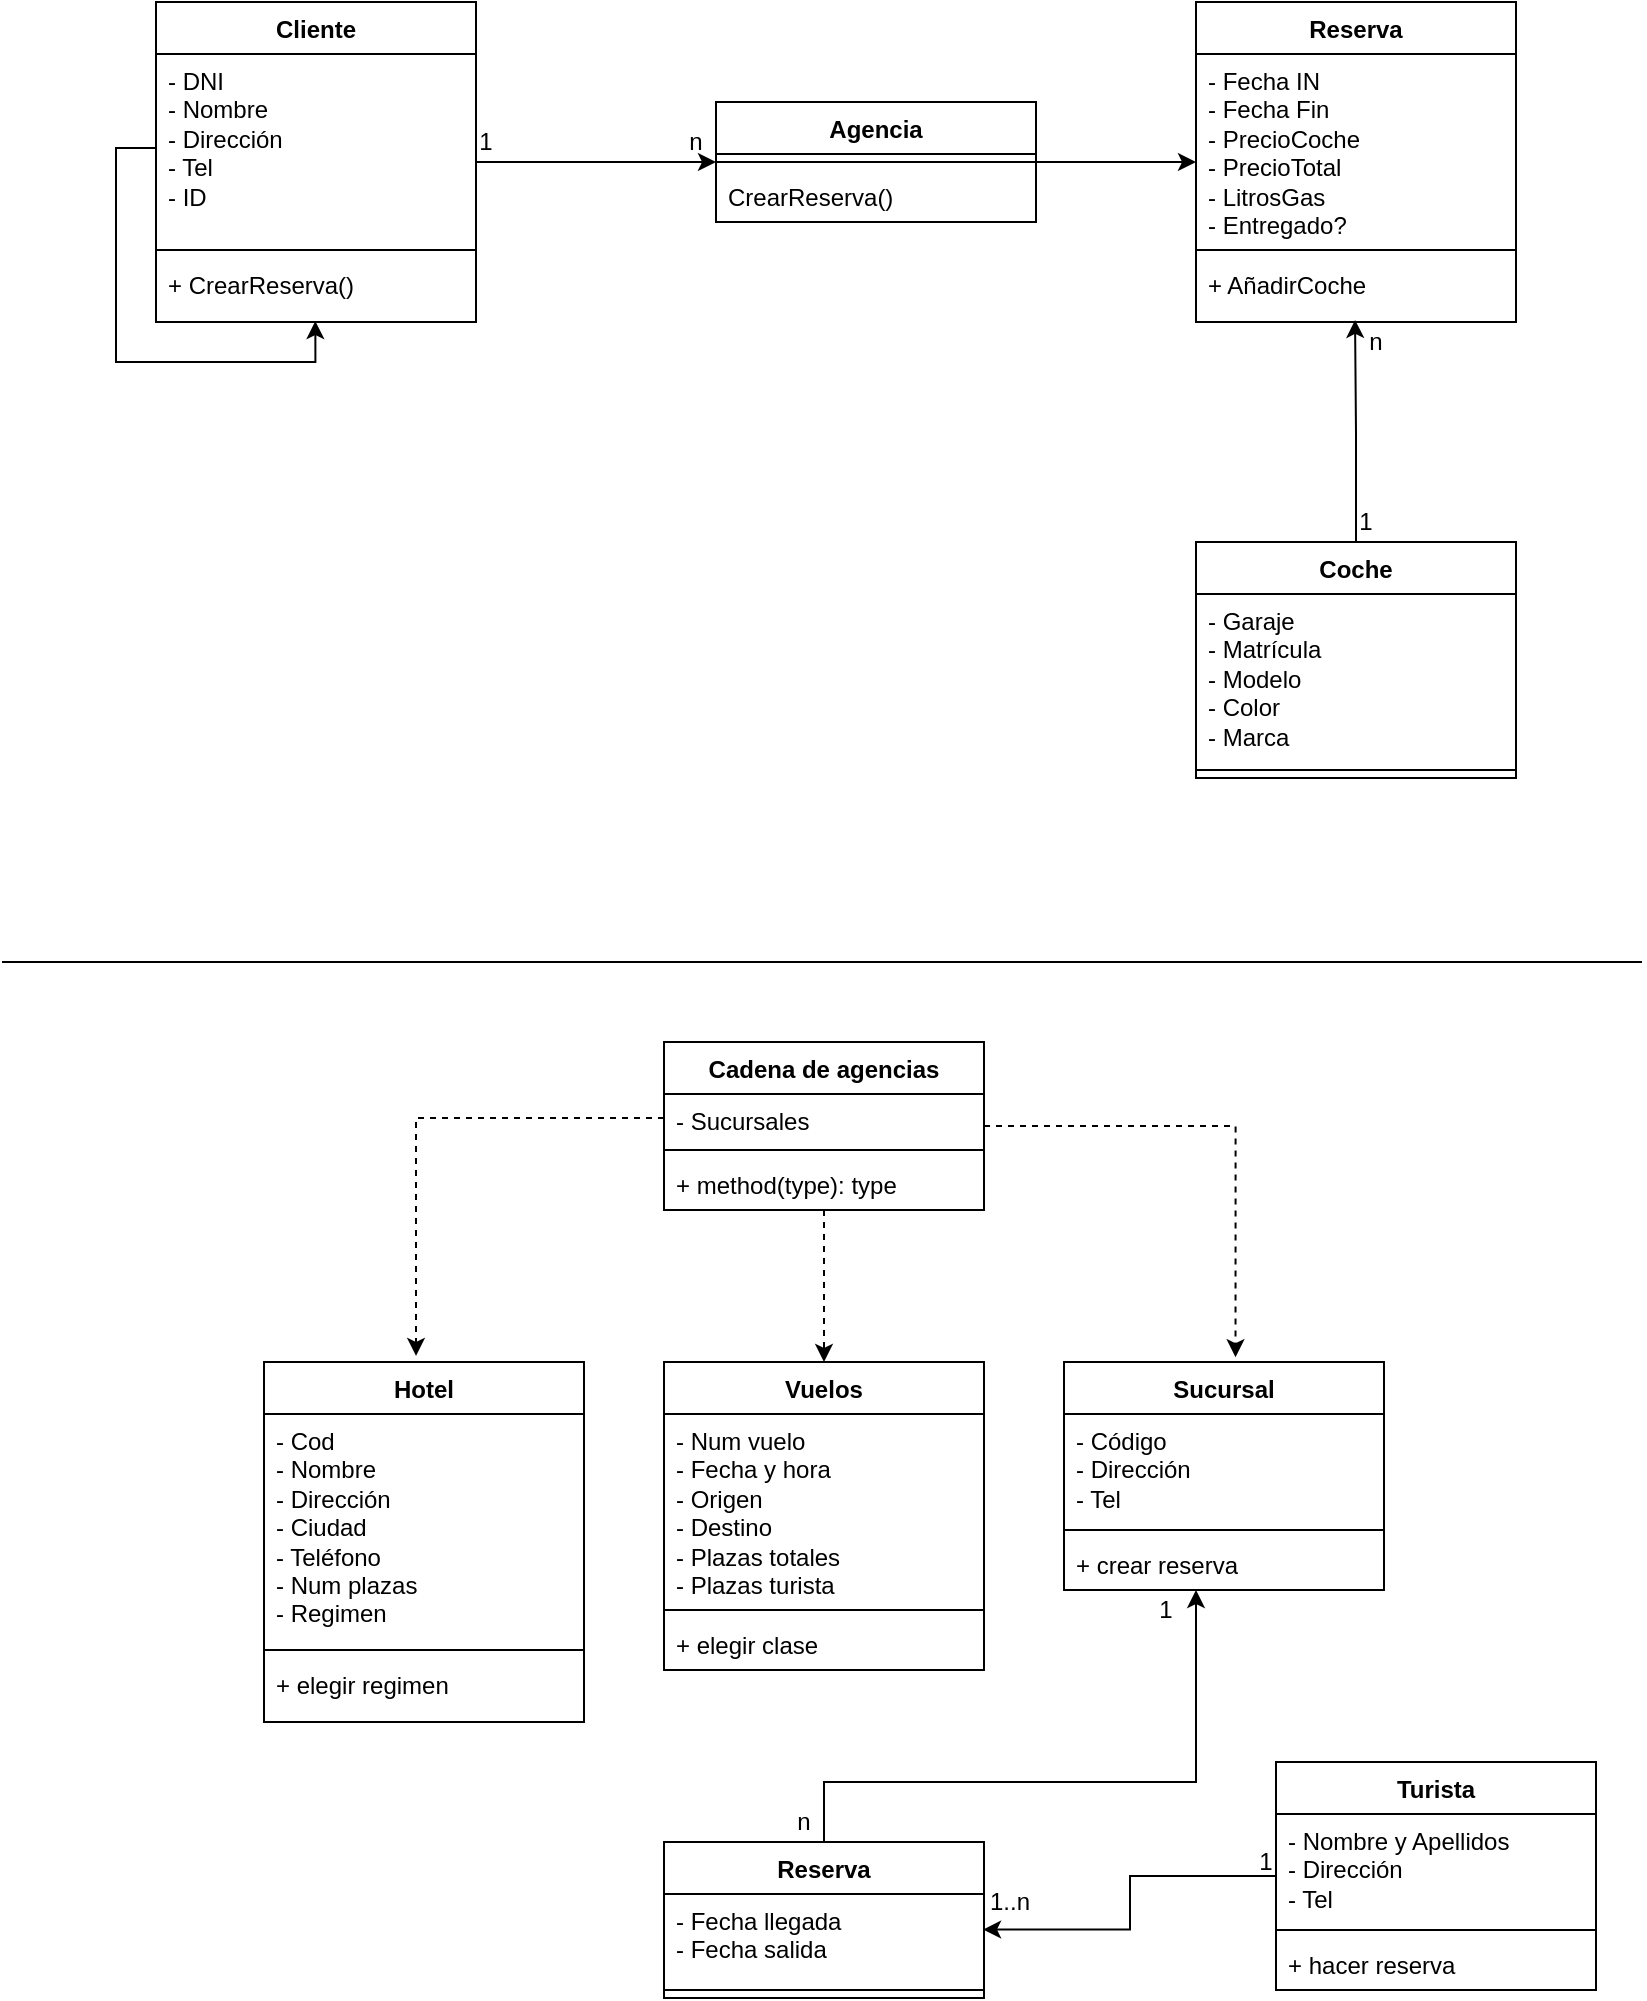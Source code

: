 <mxfile version="21.0.2" type="device"><diagram id="C5RBs43oDa-KdzZeNtuy" name="Page-1"><mxGraphModel dx="821" dy="790" grid="1" gridSize="10" guides="1" tooltips="1" connect="1" arrows="1" fold="1" page="1" pageScale="1" pageWidth="827" pageHeight="1169" math="0" shadow="0"><root><mxCell id="WIyWlLk6GJQsqaUBKTNV-0"/><mxCell id="WIyWlLk6GJQsqaUBKTNV-1" parent="WIyWlLk6GJQsqaUBKTNV-0"/><mxCell id="6aEMAOPRPcRaN6U3KSzD-0" value="Cliente" style="swimlane;fontStyle=1;align=center;verticalAlign=top;childLayout=stackLayout;horizontal=1;startSize=26;horizontalStack=0;resizeParent=1;resizeParentMax=0;resizeLast=0;collapsible=1;marginBottom=0;whiteSpace=wrap;html=1;" vertex="1" parent="WIyWlLk6GJQsqaUBKTNV-1"><mxGeometry x="80" y="40" width="160" height="160" as="geometry"/></mxCell><mxCell id="6aEMAOPRPcRaN6U3KSzD-25" style="edgeStyle=orthogonalEdgeStyle;rounded=0;orthogonalLoop=1;jettySize=auto;html=1;entryX=0.498;entryY=0.986;entryDx=0;entryDy=0;entryPerimeter=0;" edge="1" parent="6aEMAOPRPcRaN6U3KSzD-0" source="6aEMAOPRPcRaN6U3KSzD-1" target="6aEMAOPRPcRaN6U3KSzD-3"><mxGeometry relative="1" as="geometry"/></mxCell><mxCell id="6aEMAOPRPcRaN6U3KSzD-1" value="- DNI&lt;br&gt;- Nombre&lt;br&gt;- Dirección&lt;br&gt;- Tel&lt;br&gt;- ID" style="text;strokeColor=none;fillColor=none;align=left;verticalAlign=top;spacingLeft=4;spacingRight=4;overflow=hidden;rotatable=0;points=[[0,0.5],[1,0.5]];portConstraint=eastwest;whiteSpace=wrap;html=1;" vertex="1" parent="6aEMAOPRPcRaN6U3KSzD-0"><mxGeometry y="26" width="160" height="94" as="geometry"/></mxCell><mxCell id="6aEMAOPRPcRaN6U3KSzD-2" value="" style="line;strokeWidth=1;fillColor=none;align=left;verticalAlign=middle;spacingTop=-1;spacingLeft=3;spacingRight=3;rotatable=0;labelPosition=right;points=[];portConstraint=eastwest;strokeColor=inherit;" vertex="1" parent="6aEMAOPRPcRaN6U3KSzD-0"><mxGeometry y="120" width="160" height="8" as="geometry"/></mxCell><mxCell id="6aEMAOPRPcRaN6U3KSzD-3" value="+ CrearReserva()" style="text;strokeColor=none;fillColor=none;align=left;verticalAlign=top;spacingLeft=4;spacingRight=4;overflow=hidden;rotatable=0;points=[[0,0.5],[1,0.5]];portConstraint=eastwest;whiteSpace=wrap;html=1;" vertex="1" parent="6aEMAOPRPcRaN6U3KSzD-0"><mxGeometry y="128" width="160" height="32" as="geometry"/></mxCell><mxCell id="6aEMAOPRPcRaN6U3KSzD-4" value="Reserva" style="swimlane;fontStyle=1;align=center;verticalAlign=top;childLayout=stackLayout;horizontal=1;startSize=26;horizontalStack=0;resizeParent=1;resizeParentMax=0;resizeLast=0;collapsible=1;marginBottom=0;whiteSpace=wrap;html=1;" vertex="1" parent="WIyWlLk6GJQsqaUBKTNV-1"><mxGeometry x="600" y="40" width="160" height="160" as="geometry"/></mxCell><mxCell id="6aEMAOPRPcRaN6U3KSzD-5" value="- Fecha IN&lt;br&gt;- Fecha Fin&lt;br&gt;- PrecioCoche&lt;br&gt;- PrecioTotal&lt;br&gt;- LitrosGas&lt;br&gt;- Entregado?&lt;br&gt;" style="text;strokeColor=none;fillColor=none;align=left;verticalAlign=top;spacingLeft=4;spacingRight=4;overflow=hidden;rotatable=0;points=[[0,0.5],[1,0.5]];portConstraint=eastwest;whiteSpace=wrap;html=1;" vertex="1" parent="6aEMAOPRPcRaN6U3KSzD-4"><mxGeometry y="26" width="160" height="94" as="geometry"/></mxCell><mxCell id="6aEMAOPRPcRaN6U3KSzD-6" value="" style="line;strokeWidth=1;fillColor=none;align=left;verticalAlign=middle;spacingTop=-1;spacingLeft=3;spacingRight=3;rotatable=0;labelPosition=right;points=[];portConstraint=eastwest;strokeColor=inherit;" vertex="1" parent="6aEMAOPRPcRaN6U3KSzD-4"><mxGeometry y="120" width="160" height="8" as="geometry"/></mxCell><mxCell id="6aEMAOPRPcRaN6U3KSzD-7" value="+ AñadirCoche" style="text;strokeColor=none;fillColor=none;align=left;verticalAlign=top;spacingLeft=4;spacingRight=4;overflow=hidden;rotatable=0;points=[[0,0.5],[1,0.5]];portConstraint=eastwest;whiteSpace=wrap;html=1;" vertex="1" parent="6aEMAOPRPcRaN6U3KSzD-4"><mxGeometry y="128" width="160" height="32" as="geometry"/></mxCell><mxCell id="6aEMAOPRPcRaN6U3KSzD-21" style="edgeStyle=orthogonalEdgeStyle;rounded=0;orthogonalLoop=1;jettySize=auto;html=1;entryX=0.497;entryY=0.968;entryDx=0;entryDy=0;entryPerimeter=0;" edge="1" parent="WIyWlLk6GJQsqaUBKTNV-1" source="6aEMAOPRPcRaN6U3KSzD-8" target="6aEMAOPRPcRaN6U3KSzD-7"><mxGeometry relative="1" as="geometry"/></mxCell><mxCell id="6aEMAOPRPcRaN6U3KSzD-8" value="Coche" style="swimlane;fontStyle=1;align=center;verticalAlign=top;childLayout=stackLayout;horizontal=1;startSize=26;horizontalStack=0;resizeParent=1;resizeParentMax=0;resizeLast=0;collapsible=1;marginBottom=0;whiteSpace=wrap;html=1;" vertex="1" parent="WIyWlLk6GJQsqaUBKTNV-1"><mxGeometry x="600" y="310" width="160" height="118" as="geometry"/></mxCell><mxCell id="6aEMAOPRPcRaN6U3KSzD-9" value="- Garaje&lt;br&gt;- Matrícula&lt;br&gt;- Modelo&lt;br&gt;- Color&lt;br&gt;- Marca" style="text;strokeColor=none;fillColor=none;align=left;verticalAlign=top;spacingLeft=4;spacingRight=4;overflow=hidden;rotatable=0;points=[[0,0.5],[1,0.5]];portConstraint=eastwest;whiteSpace=wrap;html=1;" vertex="1" parent="6aEMAOPRPcRaN6U3KSzD-8"><mxGeometry y="26" width="160" height="84" as="geometry"/></mxCell><mxCell id="6aEMAOPRPcRaN6U3KSzD-10" value="" style="line;strokeWidth=1;fillColor=none;align=left;verticalAlign=middle;spacingTop=-1;spacingLeft=3;spacingRight=3;rotatable=0;labelPosition=right;points=[];portConstraint=eastwest;strokeColor=inherit;" vertex="1" parent="6aEMAOPRPcRaN6U3KSzD-8"><mxGeometry y="110" width="160" height="8" as="geometry"/></mxCell><mxCell id="6aEMAOPRPcRaN6U3KSzD-12" value="Agencia" style="swimlane;fontStyle=1;align=center;verticalAlign=top;childLayout=stackLayout;horizontal=1;startSize=26;horizontalStack=0;resizeParent=1;resizeParentMax=0;resizeLast=0;collapsible=1;marginBottom=0;whiteSpace=wrap;html=1;" vertex="1" parent="WIyWlLk6GJQsqaUBKTNV-1"><mxGeometry x="360" y="90" width="160" height="60" as="geometry"/></mxCell><mxCell id="6aEMAOPRPcRaN6U3KSzD-14" value="" style="line;strokeWidth=1;fillColor=none;align=left;verticalAlign=middle;spacingTop=-1;spacingLeft=3;spacingRight=3;rotatable=0;labelPosition=right;points=[];portConstraint=eastwest;strokeColor=inherit;" vertex="1" parent="6aEMAOPRPcRaN6U3KSzD-12"><mxGeometry y="26" width="160" height="8" as="geometry"/></mxCell><mxCell id="6aEMAOPRPcRaN6U3KSzD-15" value="CrearReserva()" style="text;strokeColor=none;fillColor=none;align=left;verticalAlign=top;spacingLeft=4;spacingRight=4;overflow=hidden;rotatable=0;points=[[0,0.5],[1,0.5]];portConstraint=eastwest;whiteSpace=wrap;html=1;" vertex="1" parent="6aEMAOPRPcRaN6U3KSzD-12"><mxGeometry y="34" width="160" height="26" as="geometry"/></mxCell><mxCell id="6aEMAOPRPcRaN6U3KSzD-17" value="1" style="text;html=1;strokeColor=none;fillColor=none;align=center;verticalAlign=middle;whiteSpace=wrap;rounded=0;" vertex="1" parent="WIyWlLk6GJQsqaUBKTNV-1"><mxGeometry x="240" y="100" width="10" height="20" as="geometry"/></mxCell><mxCell id="6aEMAOPRPcRaN6U3KSzD-18" value="n" style="text;html=1;strokeColor=none;fillColor=none;align=center;verticalAlign=middle;whiteSpace=wrap;rounded=0;" vertex="1" parent="WIyWlLk6GJQsqaUBKTNV-1"><mxGeometry x="340" y="100" width="20" height="20" as="geometry"/></mxCell><mxCell id="6aEMAOPRPcRaN6U3KSzD-19" style="edgeStyle=orthogonalEdgeStyle;rounded=0;orthogonalLoop=1;jettySize=auto;html=1;entryX=0;entryY=0.5;entryDx=0;entryDy=0;" edge="1" parent="WIyWlLk6GJQsqaUBKTNV-1" source="6aEMAOPRPcRaN6U3KSzD-1" target="6aEMAOPRPcRaN6U3KSzD-12"><mxGeometry relative="1" as="geometry"><Array as="points"><mxPoint x="270" y="120"/><mxPoint x="270" y="120"/></Array></mxGeometry></mxCell><mxCell id="6aEMAOPRPcRaN6U3KSzD-20" style="edgeStyle=orthogonalEdgeStyle;rounded=0;orthogonalLoop=1;jettySize=auto;html=1;" edge="1" parent="WIyWlLk6GJQsqaUBKTNV-1" source="6aEMAOPRPcRaN6U3KSzD-14" target="6aEMAOPRPcRaN6U3KSzD-5"><mxGeometry relative="1" as="geometry"><Array as="points"><mxPoint x="580" y="120"/><mxPoint x="580" y="120"/></Array></mxGeometry></mxCell><mxCell id="6aEMAOPRPcRaN6U3KSzD-22" value="1" style="text;html=1;strokeColor=none;fillColor=none;align=center;verticalAlign=middle;whiteSpace=wrap;rounded=0;" vertex="1" parent="WIyWlLk6GJQsqaUBKTNV-1"><mxGeometry x="680" y="290" width="10" height="20" as="geometry"/></mxCell><mxCell id="6aEMAOPRPcRaN6U3KSzD-23" value="n" style="text;html=1;strokeColor=none;fillColor=none;align=center;verticalAlign=middle;whiteSpace=wrap;rounded=0;" vertex="1" parent="WIyWlLk6GJQsqaUBKTNV-1"><mxGeometry x="680" y="200" width="20" height="20" as="geometry"/></mxCell><mxCell id="6aEMAOPRPcRaN6U3KSzD-24" value="" style="endArrow=none;html=1;rounded=0;" edge="1" parent="WIyWlLk6GJQsqaUBKTNV-1"><mxGeometry width="50" height="50" relative="1" as="geometry"><mxPoint x="3" y="520" as="sourcePoint"/><mxPoint x="823" y="520" as="targetPoint"/></mxGeometry></mxCell><mxCell id="6aEMAOPRPcRaN6U3KSzD-52" style="edgeStyle=orthogonalEdgeStyle;rounded=0;orthogonalLoop=1;jettySize=auto;html=1;entryX=0.5;entryY=0;entryDx=0;entryDy=0;dashed=1;" edge="1" parent="WIyWlLk6GJQsqaUBKTNV-1" source="6aEMAOPRPcRaN6U3KSzD-26" target="6aEMAOPRPcRaN6U3KSzD-38"><mxGeometry relative="1" as="geometry"/></mxCell><mxCell id="6aEMAOPRPcRaN6U3KSzD-53" style="edgeStyle=orthogonalEdgeStyle;rounded=0;orthogonalLoop=1;jettySize=auto;html=1;entryX=0.536;entryY=-0.021;entryDx=0;entryDy=0;entryPerimeter=0;dashed=1;" edge="1" parent="WIyWlLk6GJQsqaUBKTNV-1" source="6aEMAOPRPcRaN6U3KSzD-26" target="6aEMAOPRPcRaN6U3KSzD-30"><mxGeometry relative="1" as="geometry"/></mxCell><mxCell id="6aEMAOPRPcRaN6U3KSzD-26" value="Cadena de agencias" style="swimlane;fontStyle=1;align=center;verticalAlign=top;childLayout=stackLayout;horizontal=1;startSize=26;horizontalStack=0;resizeParent=1;resizeParentMax=0;resizeLast=0;collapsible=1;marginBottom=0;whiteSpace=wrap;html=1;" vertex="1" parent="WIyWlLk6GJQsqaUBKTNV-1"><mxGeometry x="334" y="560" width="160" height="84" as="geometry"/></mxCell><mxCell id="6aEMAOPRPcRaN6U3KSzD-27" value="- Sucursales" style="text;strokeColor=none;fillColor=none;align=left;verticalAlign=top;spacingLeft=4;spacingRight=4;overflow=hidden;rotatable=0;points=[[0,0.5],[1,0.5]];portConstraint=eastwest;whiteSpace=wrap;html=1;" vertex="1" parent="6aEMAOPRPcRaN6U3KSzD-26"><mxGeometry y="26" width="160" height="24" as="geometry"/></mxCell><mxCell id="6aEMAOPRPcRaN6U3KSzD-28" value="" style="line;strokeWidth=1;fillColor=none;align=left;verticalAlign=middle;spacingTop=-1;spacingLeft=3;spacingRight=3;rotatable=0;labelPosition=right;points=[];portConstraint=eastwest;strokeColor=inherit;" vertex="1" parent="6aEMAOPRPcRaN6U3KSzD-26"><mxGeometry y="50" width="160" height="8" as="geometry"/></mxCell><mxCell id="6aEMAOPRPcRaN6U3KSzD-29" value="+ method(type): type" style="text;strokeColor=none;fillColor=none;align=left;verticalAlign=top;spacingLeft=4;spacingRight=4;overflow=hidden;rotatable=0;points=[[0,0.5],[1,0.5]];portConstraint=eastwest;whiteSpace=wrap;html=1;" vertex="1" parent="6aEMAOPRPcRaN6U3KSzD-26"><mxGeometry y="58" width="160" height="26" as="geometry"/></mxCell><mxCell id="6aEMAOPRPcRaN6U3KSzD-30" value="Sucursal" style="swimlane;fontStyle=1;align=center;verticalAlign=top;childLayout=stackLayout;horizontal=1;startSize=26;horizontalStack=0;resizeParent=1;resizeParentMax=0;resizeLast=0;collapsible=1;marginBottom=0;whiteSpace=wrap;html=1;" vertex="1" parent="WIyWlLk6GJQsqaUBKTNV-1"><mxGeometry x="534" y="720" width="160" height="114" as="geometry"/></mxCell><mxCell id="6aEMAOPRPcRaN6U3KSzD-31" value="- Código&lt;br&gt;- Dirección&lt;br&gt;- Tel" style="text;strokeColor=none;fillColor=none;align=left;verticalAlign=top;spacingLeft=4;spacingRight=4;overflow=hidden;rotatable=0;points=[[0,0.5],[1,0.5]];portConstraint=eastwest;whiteSpace=wrap;html=1;" vertex="1" parent="6aEMAOPRPcRaN6U3KSzD-30"><mxGeometry y="26" width="160" height="54" as="geometry"/></mxCell><mxCell id="6aEMAOPRPcRaN6U3KSzD-32" value="" style="line;strokeWidth=1;fillColor=none;align=left;verticalAlign=middle;spacingTop=-1;spacingLeft=3;spacingRight=3;rotatable=0;labelPosition=right;points=[];portConstraint=eastwest;strokeColor=inherit;" vertex="1" parent="6aEMAOPRPcRaN6U3KSzD-30"><mxGeometry y="80" width="160" height="8" as="geometry"/></mxCell><mxCell id="6aEMAOPRPcRaN6U3KSzD-33" value="+ crear reserva" style="text;strokeColor=none;fillColor=none;align=left;verticalAlign=top;spacingLeft=4;spacingRight=4;overflow=hidden;rotatable=0;points=[[0,0.5],[1,0.5]];portConstraint=eastwest;whiteSpace=wrap;html=1;" vertex="1" parent="6aEMAOPRPcRaN6U3KSzD-30"><mxGeometry y="88" width="160" height="26" as="geometry"/></mxCell><mxCell id="6aEMAOPRPcRaN6U3KSzD-34" value="Hotel" style="swimlane;fontStyle=1;align=center;verticalAlign=top;childLayout=stackLayout;horizontal=1;startSize=26;horizontalStack=0;resizeParent=1;resizeParentMax=0;resizeLast=0;collapsible=1;marginBottom=0;whiteSpace=wrap;html=1;" vertex="1" parent="WIyWlLk6GJQsqaUBKTNV-1"><mxGeometry x="134" y="720" width="160" height="180" as="geometry"/></mxCell><mxCell id="6aEMAOPRPcRaN6U3KSzD-35" value="- Cod&lt;br&gt;- Nombre&lt;br&gt;- Dirección&lt;br&gt;- Ciudad&lt;br&gt;- Teléfono&lt;br&gt;- Num plazas&lt;br&gt;- Regimen" style="text;strokeColor=none;fillColor=none;align=left;verticalAlign=top;spacingLeft=4;spacingRight=4;overflow=hidden;rotatable=0;points=[[0,0.5],[1,0.5]];portConstraint=eastwest;whiteSpace=wrap;html=1;" vertex="1" parent="6aEMAOPRPcRaN6U3KSzD-34"><mxGeometry y="26" width="160" height="114" as="geometry"/></mxCell><mxCell id="6aEMAOPRPcRaN6U3KSzD-36" value="" style="line;strokeWidth=1;fillColor=none;align=left;verticalAlign=middle;spacingTop=-1;spacingLeft=3;spacingRight=3;rotatable=0;labelPosition=right;points=[];portConstraint=eastwest;strokeColor=inherit;" vertex="1" parent="6aEMAOPRPcRaN6U3KSzD-34"><mxGeometry y="140" width="160" height="8" as="geometry"/></mxCell><mxCell id="6aEMAOPRPcRaN6U3KSzD-37" value="+ elegir regimen" style="text;strokeColor=none;fillColor=none;align=left;verticalAlign=top;spacingLeft=4;spacingRight=4;overflow=hidden;rotatable=0;points=[[0,0.5],[1,0.5]];portConstraint=eastwest;whiteSpace=wrap;html=1;" vertex="1" parent="6aEMAOPRPcRaN6U3KSzD-34"><mxGeometry y="148" width="160" height="32" as="geometry"/></mxCell><mxCell id="6aEMAOPRPcRaN6U3KSzD-38" value="Vuelos" style="swimlane;fontStyle=1;align=center;verticalAlign=top;childLayout=stackLayout;horizontal=1;startSize=26;horizontalStack=0;resizeParent=1;resizeParentMax=0;resizeLast=0;collapsible=1;marginBottom=0;whiteSpace=wrap;html=1;" vertex="1" parent="WIyWlLk6GJQsqaUBKTNV-1"><mxGeometry x="334" y="720" width="160" height="154" as="geometry"/></mxCell><mxCell id="6aEMAOPRPcRaN6U3KSzD-39" value="- Num vuelo&lt;br&gt;- Fecha y hora&lt;br&gt;- Origen&lt;br&gt;- Destino&lt;br&gt;- Plazas totales&lt;br&gt;- Plazas turista" style="text;strokeColor=none;fillColor=none;align=left;verticalAlign=top;spacingLeft=4;spacingRight=4;overflow=hidden;rotatable=0;points=[[0,0.5],[1,0.5]];portConstraint=eastwest;whiteSpace=wrap;html=1;" vertex="1" parent="6aEMAOPRPcRaN6U3KSzD-38"><mxGeometry y="26" width="160" height="94" as="geometry"/></mxCell><mxCell id="6aEMAOPRPcRaN6U3KSzD-40" value="" style="line;strokeWidth=1;fillColor=none;align=left;verticalAlign=middle;spacingTop=-1;spacingLeft=3;spacingRight=3;rotatable=0;labelPosition=right;points=[];portConstraint=eastwest;strokeColor=inherit;" vertex="1" parent="6aEMAOPRPcRaN6U3KSzD-38"><mxGeometry y="120" width="160" height="8" as="geometry"/></mxCell><mxCell id="6aEMAOPRPcRaN6U3KSzD-41" value="+ elegir clase" style="text;strokeColor=none;fillColor=none;align=left;verticalAlign=top;spacingLeft=4;spacingRight=4;overflow=hidden;rotatable=0;points=[[0,0.5],[1,0.5]];portConstraint=eastwest;whiteSpace=wrap;html=1;" vertex="1" parent="6aEMAOPRPcRaN6U3KSzD-38"><mxGeometry y="128" width="160" height="26" as="geometry"/></mxCell><mxCell id="6aEMAOPRPcRaN6U3KSzD-57" style="edgeStyle=orthogonalEdgeStyle;rounded=0;orthogonalLoop=1;jettySize=auto;html=1;entryX=0.997;entryY=0.404;entryDx=0;entryDy=0;entryPerimeter=0;" edge="1" parent="WIyWlLk6GJQsqaUBKTNV-1" source="6aEMAOPRPcRaN6U3KSzD-42" target="6aEMAOPRPcRaN6U3KSzD-47"><mxGeometry relative="1" as="geometry"/></mxCell><mxCell id="6aEMAOPRPcRaN6U3KSzD-42" value="Turista" style="swimlane;fontStyle=1;align=center;verticalAlign=top;childLayout=stackLayout;horizontal=1;startSize=26;horizontalStack=0;resizeParent=1;resizeParentMax=0;resizeLast=0;collapsible=1;marginBottom=0;whiteSpace=wrap;html=1;" vertex="1" parent="WIyWlLk6GJQsqaUBKTNV-1"><mxGeometry x="640" y="920" width="160" height="114" as="geometry"/></mxCell><mxCell id="6aEMAOPRPcRaN6U3KSzD-43" value="- Nombre y Apellidos&lt;br&gt;- Dirección&lt;br&gt;- Tel" style="text;strokeColor=none;fillColor=none;align=left;verticalAlign=top;spacingLeft=4;spacingRight=4;overflow=hidden;rotatable=0;points=[[0,0.5],[1,0.5]];portConstraint=eastwest;whiteSpace=wrap;html=1;" vertex="1" parent="6aEMAOPRPcRaN6U3KSzD-42"><mxGeometry y="26" width="160" height="54" as="geometry"/></mxCell><mxCell id="6aEMAOPRPcRaN6U3KSzD-44" value="" style="line;strokeWidth=1;fillColor=none;align=left;verticalAlign=middle;spacingTop=-1;spacingLeft=3;spacingRight=3;rotatable=0;labelPosition=right;points=[];portConstraint=eastwest;strokeColor=inherit;" vertex="1" parent="6aEMAOPRPcRaN6U3KSzD-42"><mxGeometry y="80" width="160" height="8" as="geometry"/></mxCell><mxCell id="6aEMAOPRPcRaN6U3KSzD-45" value="+ hacer reserva" style="text;strokeColor=none;fillColor=none;align=left;verticalAlign=top;spacingLeft=4;spacingRight=4;overflow=hidden;rotatable=0;points=[[0,0.5],[1,0.5]];portConstraint=eastwest;whiteSpace=wrap;html=1;" vertex="1" parent="6aEMAOPRPcRaN6U3KSzD-42"><mxGeometry y="88" width="160" height="26" as="geometry"/></mxCell><mxCell id="6aEMAOPRPcRaN6U3KSzD-58" style="edgeStyle=orthogonalEdgeStyle;rounded=0;orthogonalLoop=1;jettySize=auto;html=1;" edge="1" parent="WIyWlLk6GJQsqaUBKTNV-1" source="6aEMAOPRPcRaN6U3KSzD-46" target="6aEMAOPRPcRaN6U3KSzD-33"><mxGeometry relative="1" as="geometry"><Array as="points"><mxPoint x="414" y="930"/><mxPoint x="600" y="930"/></Array></mxGeometry></mxCell><mxCell id="6aEMAOPRPcRaN6U3KSzD-46" value="Reserva" style="swimlane;fontStyle=1;align=center;verticalAlign=top;childLayout=stackLayout;horizontal=1;startSize=26;horizontalStack=0;resizeParent=1;resizeParentMax=0;resizeLast=0;collapsible=1;marginBottom=0;whiteSpace=wrap;html=1;" vertex="1" parent="WIyWlLk6GJQsqaUBKTNV-1"><mxGeometry x="334" y="960" width="160" height="78" as="geometry"/></mxCell><mxCell id="6aEMAOPRPcRaN6U3KSzD-47" value="- Fecha llegada&lt;br&gt;- Fecha salida&lt;br&gt;" style="text;strokeColor=none;fillColor=none;align=left;verticalAlign=top;spacingLeft=4;spacingRight=4;overflow=hidden;rotatable=0;points=[[0,0.5],[1,0.5]];portConstraint=eastwest;whiteSpace=wrap;html=1;" vertex="1" parent="6aEMAOPRPcRaN6U3KSzD-46"><mxGeometry y="26" width="160" height="44" as="geometry"/></mxCell><mxCell id="6aEMAOPRPcRaN6U3KSzD-48" value="" style="line;strokeWidth=1;fillColor=none;align=left;verticalAlign=middle;spacingTop=-1;spacingLeft=3;spacingRight=3;rotatable=0;labelPosition=right;points=[];portConstraint=eastwest;strokeColor=inherit;" vertex="1" parent="6aEMAOPRPcRaN6U3KSzD-46"><mxGeometry y="70" width="160" height="8" as="geometry"/></mxCell><mxCell id="6aEMAOPRPcRaN6U3KSzD-54" style="edgeStyle=orthogonalEdgeStyle;rounded=0;orthogonalLoop=1;jettySize=auto;html=1;entryX=0.475;entryY=-0.017;entryDx=0;entryDy=0;entryPerimeter=0;dashed=1;" edge="1" parent="WIyWlLk6GJQsqaUBKTNV-1" source="6aEMAOPRPcRaN6U3KSzD-27" target="6aEMAOPRPcRaN6U3KSzD-34"><mxGeometry relative="1" as="geometry"/></mxCell><mxCell id="6aEMAOPRPcRaN6U3KSzD-59" value="1" style="text;html=1;strokeColor=none;fillColor=none;align=center;verticalAlign=middle;whiteSpace=wrap;rounded=0;" vertex="1" parent="WIyWlLk6GJQsqaUBKTNV-1"><mxGeometry x="630" y="960" width="10" height="20" as="geometry"/></mxCell><mxCell id="6aEMAOPRPcRaN6U3KSzD-60" value="1..n" style="text;html=1;strokeColor=none;fillColor=none;align=center;verticalAlign=middle;whiteSpace=wrap;rounded=0;" vertex="1" parent="WIyWlLk6GJQsqaUBKTNV-1"><mxGeometry x="494" y="980" width="26" height="20" as="geometry"/></mxCell><mxCell id="6aEMAOPRPcRaN6U3KSzD-61" value="1" style="text;html=1;strokeColor=none;fillColor=none;align=center;verticalAlign=middle;whiteSpace=wrap;rounded=0;" vertex="1" parent="WIyWlLk6GJQsqaUBKTNV-1"><mxGeometry x="580" y="834" width="10" height="20" as="geometry"/></mxCell><mxCell id="6aEMAOPRPcRaN6U3KSzD-62" value="n" style="text;html=1;strokeColor=none;fillColor=none;align=center;verticalAlign=middle;whiteSpace=wrap;rounded=0;" vertex="1" parent="WIyWlLk6GJQsqaUBKTNV-1"><mxGeometry x="394" y="940" width="20" height="20" as="geometry"/></mxCell></root></mxGraphModel></diagram></mxfile>